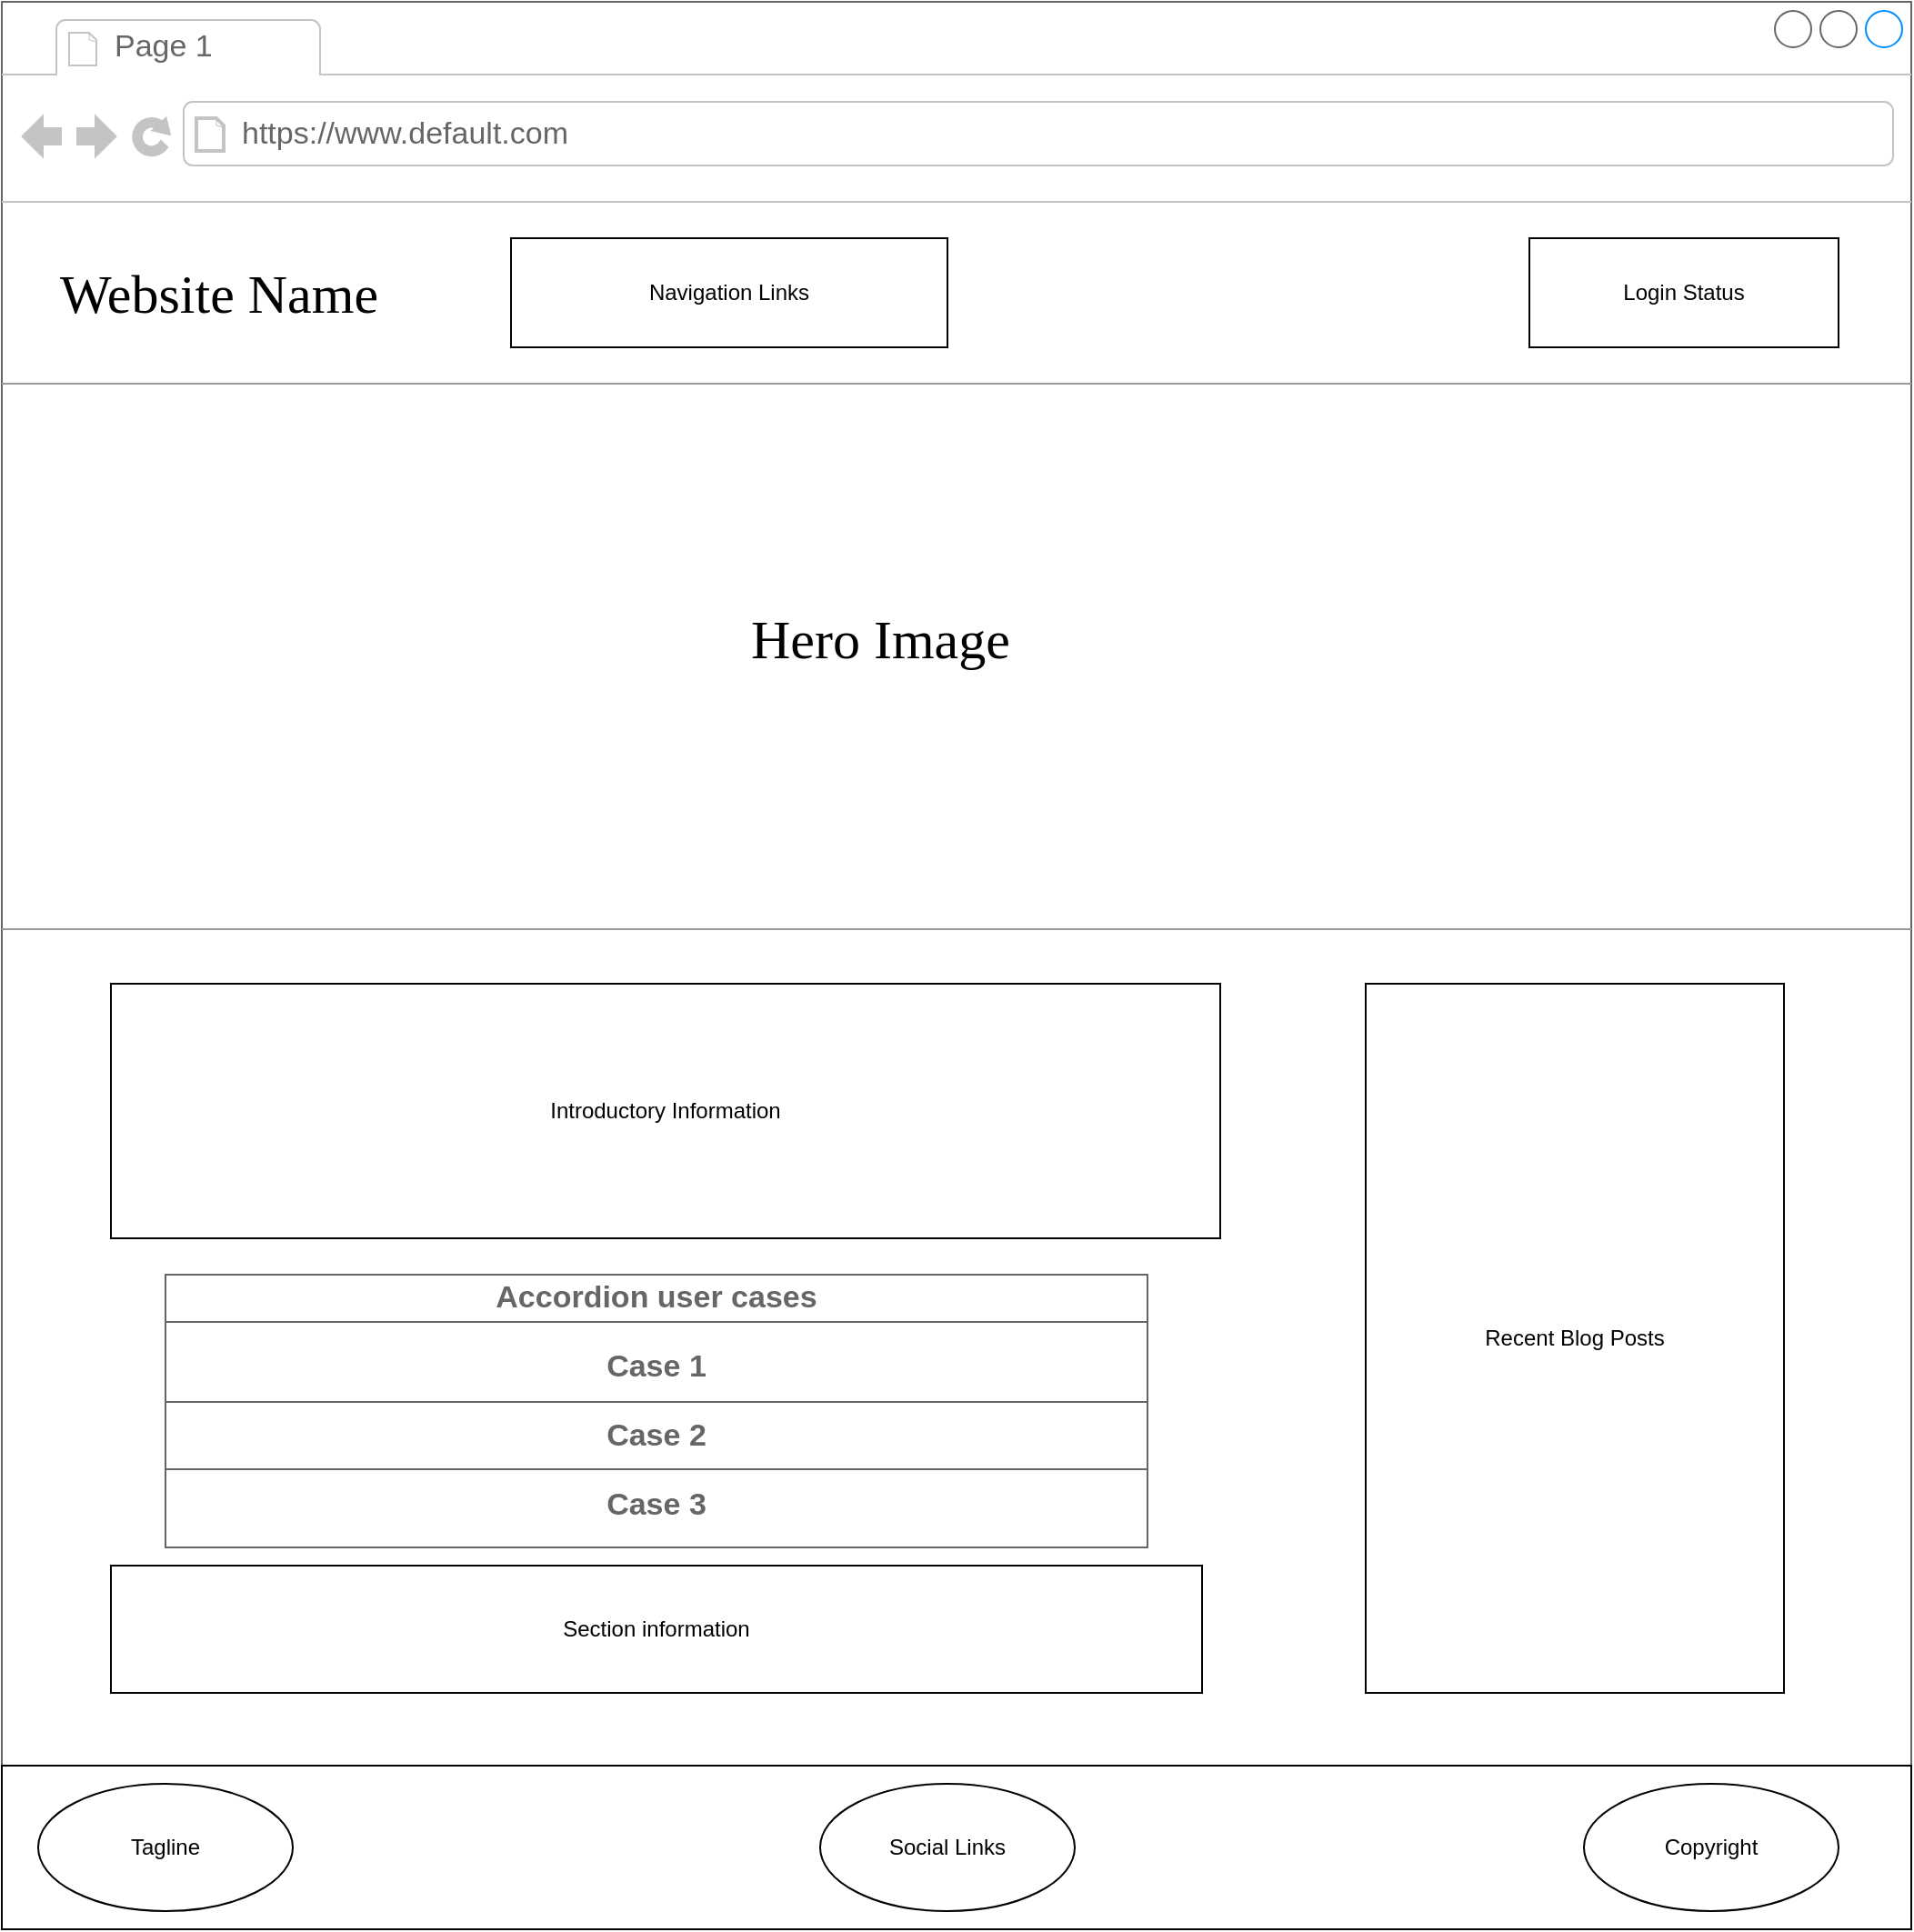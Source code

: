 <mxfile version="21.2.8" type="device">
  <diagram name="Page-1" id="2cc2dc42-3aac-f2a9-1cec-7a8b7cbee084">
    <mxGraphModel dx="1434" dy="836" grid="1" gridSize="10" guides="1" tooltips="1" connect="1" arrows="1" fold="1" page="1" pageScale="1" pageWidth="1100" pageHeight="850" background="none" math="0" shadow="0">
      <root>
        <mxCell id="0" />
        <mxCell id="1" parent="0" />
        <mxCell id="7026571954dc6520-1" value="" style="strokeWidth=1;shadow=0;dashed=0;align=center;html=1;shape=mxgraph.mockup.containers.browserWindow;rSize=0;strokeColor=#666666;mainText=,;recursiveResize=0;rounded=0;labelBackgroundColor=none;fontFamily=Verdana;fontSize=12" parent="1" vertex="1">
          <mxGeometry x="30" y="20" width="1050" height="1060" as="geometry" />
        </mxCell>
        <mxCell id="7026571954dc6520-2" value="Page 1" style="strokeWidth=1;shadow=0;dashed=0;align=center;html=1;shape=mxgraph.mockup.containers.anchor;fontSize=17;fontColor=#666666;align=left;" parent="7026571954dc6520-1" vertex="1">
          <mxGeometry x="60" y="12" width="110" height="26" as="geometry" />
        </mxCell>
        <mxCell id="7026571954dc6520-3" value="https://www.default.com" style="strokeWidth=1;shadow=0;dashed=0;align=center;html=1;shape=mxgraph.mockup.containers.anchor;rSize=0;fontSize=17;fontColor=#666666;align=left;" parent="7026571954dc6520-1" vertex="1">
          <mxGeometry x="130" y="60" width="250" height="26" as="geometry" />
        </mxCell>
        <mxCell id="7026571954dc6520-4" value="Website Name" style="text;html=1;points=[];align=left;verticalAlign=top;spacingTop=-4;fontSize=30;fontFamily=Verdana" parent="7026571954dc6520-1" vertex="1">
          <mxGeometry x="30" y="140" width="340" height="50" as="geometry" />
        </mxCell>
        <mxCell id="7026571954dc6520-15" value="" style="verticalLabelPosition=bottom;shadow=0;dashed=0;align=center;html=1;verticalAlign=top;strokeWidth=1;shape=mxgraph.mockup.markup.line;strokeColor=#999999;rounded=0;labelBackgroundColor=none;fillColor=#ffffff;fontFamily=Verdana;fontSize=12;fontColor=#000000;" parent="7026571954dc6520-1" vertex="1">
          <mxGeometry y="200" width="1050" height="20" as="geometry" />
        </mxCell>
        <mxCell id="7026571954dc6520-21" value="" style="verticalLabelPosition=bottom;shadow=0;dashed=0;align=center;html=1;verticalAlign=top;strokeWidth=1;shape=mxgraph.mockup.markup.line;strokeColor=#999999;rounded=0;labelBackgroundColor=none;fillColor=#ffffff;fontFamily=Verdana;fontSize=12;fontColor=#000000;" parent="7026571954dc6520-1" vertex="1">
          <mxGeometry y="500" width="1050" height="20" as="geometry" />
        </mxCell>
        <mxCell id="X35HXGrq21wr1HeMXBQU-3" value="Navigation Links" style="rounded=0;whiteSpace=wrap;html=1;" vertex="1" parent="7026571954dc6520-1">
          <mxGeometry x="280" y="130" width="240" height="60" as="geometry" />
        </mxCell>
        <mxCell id="X35HXGrq21wr1HeMXBQU-4" value="Login Status" style="rounded=0;whiteSpace=wrap;html=1;" vertex="1" parent="7026571954dc6520-1">
          <mxGeometry x="840" y="130" width="170" height="60" as="geometry" />
        </mxCell>
        <mxCell id="X35HXGrq21wr1HeMXBQU-19" value="Hero Image" style="text;html=1;points=[];align=left;verticalAlign=top;spacingTop=-4;fontSize=30;fontFamily=Verdana" vertex="1" parent="7026571954dc6520-1">
          <mxGeometry x="410" y="330" width="340" height="50" as="geometry" />
        </mxCell>
        <mxCell id="X35HXGrq21wr1HeMXBQU-20" value="Introductory Information" style="rounded=0;whiteSpace=wrap;html=1;" vertex="1" parent="7026571954dc6520-1">
          <mxGeometry x="60" y="540" width="610" height="140" as="geometry" />
        </mxCell>
        <mxCell id="X35HXGrq21wr1HeMXBQU-22" value="" style="strokeWidth=1;shadow=0;dashed=0;align=center;html=1;shape=mxgraph.mockup.containers.rrect;rSize=0;strokeColor=#666666;" vertex="1" parent="7026571954dc6520-1">
          <mxGeometry x="90" y="700" width="540" height="150" as="geometry" />
        </mxCell>
        <mxCell id="X35HXGrq21wr1HeMXBQU-23" value="Accordion user cases" style="strokeColor=inherit;fillColor=inherit;gradientColor=inherit;strokeWidth=1;shadow=0;dashed=0;align=center;html=1;shape=mxgraph.mockup.containers.rrect;rSize=0;fontSize=17;fontColor=#666666;fontStyle=1;resizeWidth=1;whiteSpace=wrap;" vertex="1" parent="X35HXGrq21wr1HeMXBQU-22">
          <mxGeometry width="540" height="26" relative="1" as="geometry" />
        </mxCell>
        <mxCell id="X35HXGrq21wr1HeMXBQU-24" value="Case 1" style="strokeColor=inherit;fillColor=inherit;gradientColor=inherit;strokeWidth=1;shadow=0;dashed=0;align=center;html=1;shape=mxgraph.mockup.containers.rrect;rSize=0;fontSize=17;fontColor=#666666;fontStyle=1;resizeWidth=1;whiteSpace=wrap;" vertex="1" parent="X35HXGrq21wr1HeMXBQU-22">
          <mxGeometry width="540" height="50" relative="1" as="geometry">
            <mxPoint y="26" as="offset" />
          </mxGeometry>
        </mxCell>
        <mxCell id="X35HXGrq21wr1HeMXBQU-26" value="Case 3" style="strokeColor=inherit;fillColor=inherit;gradientColor=inherit;strokeWidth=1;shadow=0;dashed=0;align=center;html=1;shape=mxgraph.mockup.containers.rrect;rSize=0;fontSize=17;fontColor=#666666;fontStyle=1;resizeWidth=1;whiteSpace=wrap;" vertex="1" parent="X35HXGrq21wr1HeMXBQU-22">
          <mxGeometry y="1" width="540" height="47" relative="1" as="geometry">
            <mxPoint y="-47" as="offset" />
          </mxGeometry>
        </mxCell>
        <mxCell id="X35HXGrq21wr1HeMXBQU-27" value="Case 2" style="strokeColor=inherit;fillColor=inherit;gradientColor=inherit;strokeWidth=1;shadow=0;dashed=0;align=center;html=1;shape=mxgraph.mockup.containers.rrect;rSize=0;fontSize=17;fontColor=#666666;fontStyle=1;resizeWidth=1;whiteSpace=wrap;" vertex="1" parent="X35HXGrq21wr1HeMXBQU-22">
          <mxGeometry y="70" width="540" height="37" as="geometry" />
        </mxCell>
        <mxCell id="X35HXGrq21wr1HeMXBQU-28" value="Recent Blog Posts" style="rounded=0;whiteSpace=wrap;html=1;" vertex="1" parent="7026571954dc6520-1">
          <mxGeometry x="750" y="540" width="230" height="390" as="geometry" />
        </mxCell>
        <mxCell id="X35HXGrq21wr1HeMXBQU-29" value="Section information" style="rounded=0;whiteSpace=wrap;html=1;" vertex="1" parent="7026571954dc6520-1">
          <mxGeometry x="60" y="860" width="600" height="70" as="geometry" />
        </mxCell>
        <mxCell id="X35HXGrq21wr1HeMXBQU-30" value="" style="rounded=0;whiteSpace=wrap;html=1;" vertex="1" parent="7026571954dc6520-1">
          <mxGeometry y="970" width="1050" height="90" as="geometry" />
        </mxCell>
        <mxCell id="X35HXGrq21wr1HeMXBQU-31" value="Tagline" style="ellipse;whiteSpace=wrap;html=1;" vertex="1" parent="7026571954dc6520-1">
          <mxGeometry x="20" y="980" width="140" height="70" as="geometry" />
        </mxCell>
        <mxCell id="X35HXGrq21wr1HeMXBQU-32" value="Social Links" style="ellipse;whiteSpace=wrap;html=1;" vertex="1" parent="7026571954dc6520-1">
          <mxGeometry x="450" y="980" width="140" height="70" as="geometry" />
        </mxCell>
        <mxCell id="X35HXGrq21wr1HeMXBQU-33" value="Copyright" style="ellipse;whiteSpace=wrap;html=1;" vertex="1" parent="7026571954dc6520-1">
          <mxGeometry x="870" y="980" width="140" height="70" as="geometry" />
        </mxCell>
      </root>
    </mxGraphModel>
  </diagram>
</mxfile>
